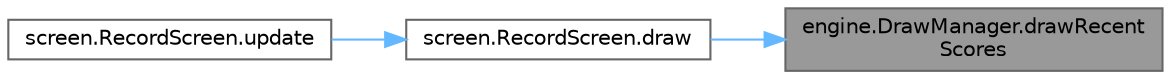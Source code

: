 digraph "engine.DrawManager.drawRecentScores"
{
 // LATEX_PDF_SIZE
  bgcolor="transparent";
  edge [fontname=Helvetica,fontsize=10,labelfontname=Helvetica,labelfontsize=10];
  node [fontname=Helvetica,fontsize=10,shape=box,height=0.2,width=0.4];
  rankdir="RL";
  Node1 [id="Node000001",label="engine.DrawManager.drawRecent\lScores",height=0.2,width=0.4,color="gray40", fillcolor="grey60", style="filled", fontcolor="black",tooltip="Draws recent scores."];
  Node1 -> Node2 [id="edge1_Node000001_Node000002",dir="back",color="steelblue1",style="solid",tooltip=" "];
  Node2 [id="Node000002",label="screen.RecordScreen.draw",height=0.2,width=0.4,color="grey40", fillcolor="white", style="filled",URL="$classscreen_1_1_record_screen.html#ae2d0b2ece394edb7d9b61281b643f78e",tooltip="Draws the elements associated with the screen."];
  Node2 -> Node3 [id="edge2_Node000002_Node000003",dir="back",color="steelblue1",style="solid",tooltip=" "];
  Node3 [id="Node000003",label="screen.RecordScreen.update",height=0.2,width=0.4,color="grey40", fillcolor="white", style="filled",URL="$classscreen_1_1_record_screen.html#a8fcd1a5dbd99e5dc2b991997d682c418",tooltip="Updates the elements on screen and checks for events."];
}

